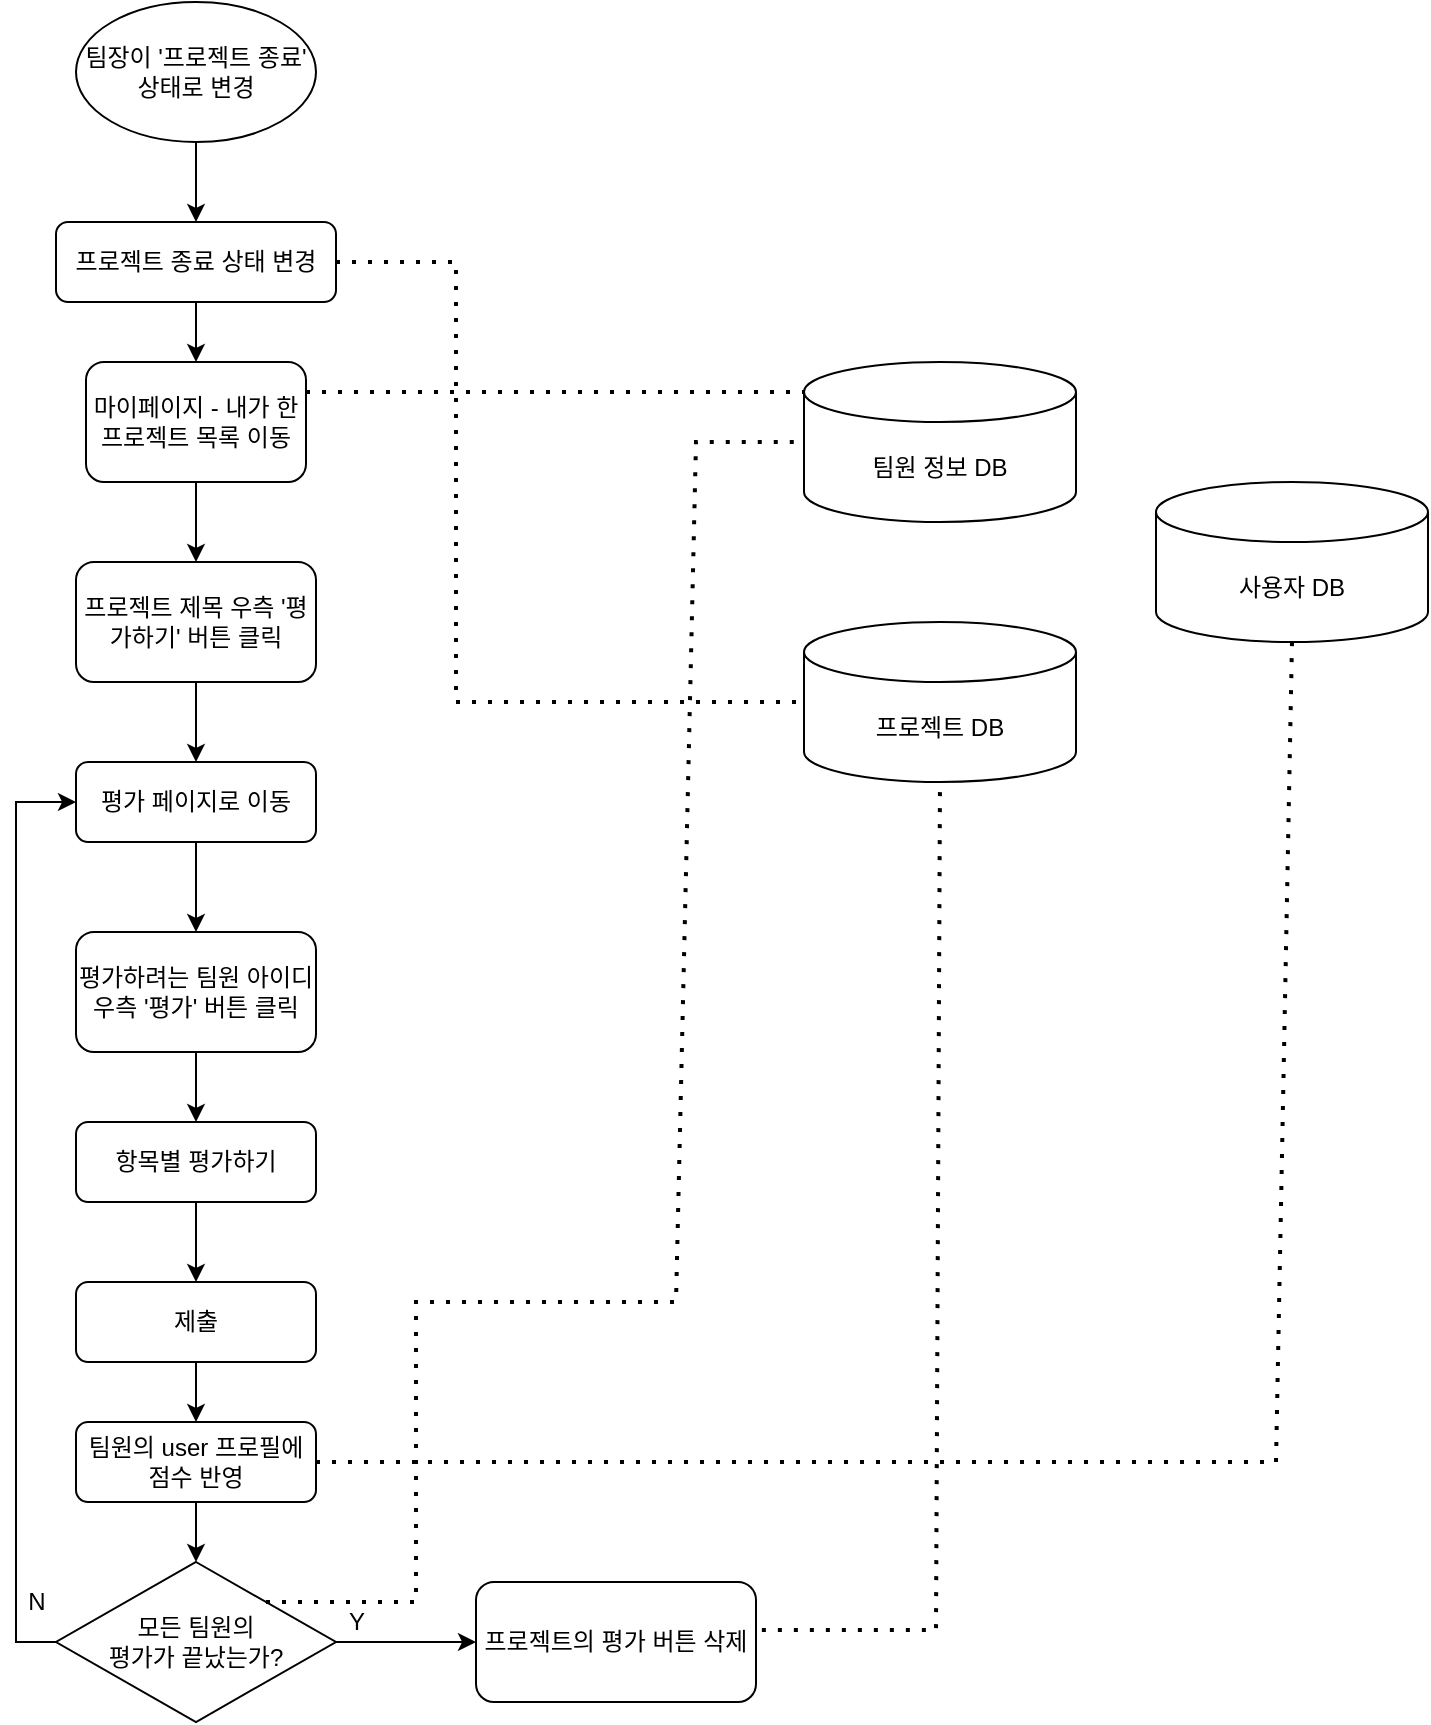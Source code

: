 <mxfile version="17.4.0" type="github">
  <diagram id="Oz-zoJeAY0YVI5TCNw1N" name="Page-1">
    <mxGraphModel dx="1120" dy="967" grid="1" gridSize="10" guides="1" tooltips="1" connect="1" arrows="1" fold="1" page="1" pageScale="1" pageWidth="827" pageHeight="1169" math="0" shadow="0">
      <root>
        <mxCell id="0" />
        <mxCell id="1" parent="0" />
        <mxCell id="jbJmzEyZNLae6nJtdJ13-15" style="edgeStyle=orthogonalEdgeStyle;rounded=0;orthogonalLoop=1;jettySize=auto;html=1;entryX=0.5;entryY=0;entryDx=0;entryDy=0;" edge="1" parent="1" source="jbJmzEyZNLae6nJtdJ13-1" target="jbJmzEyZNLae6nJtdJ13-2">
          <mxGeometry relative="1" as="geometry" />
        </mxCell>
        <mxCell id="jbJmzEyZNLae6nJtdJ13-1" value="팀장이 &#39;프로젝트 종료&#39; 상태로 변경" style="ellipse;whiteSpace=wrap;html=1;" vertex="1" parent="1">
          <mxGeometry x="50" y="60" width="120" height="70" as="geometry" />
        </mxCell>
        <mxCell id="jbJmzEyZNLae6nJtdJ13-16" style="edgeStyle=orthogonalEdgeStyle;rounded=0;orthogonalLoop=1;jettySize=auto;html=1;entryX=0.5;entryY=0;entryDx=0;entryDy=0;" edge="1" parent="1" source="jbJmzEyZNLae6nJtdJ13-2" target="jbJmzEyZNLae6nJtdJ13-3">
          <mxGeometry relative="1" as="geometry" />
        </mxCell>
        <mxCell id="jbJmzEyZNLae6nJtdJ13-2" value="프로젝트 종료 상태 변경" style="rounded=1;whiteSpace=wrap;html=1;" vertex="1" parent="1">
          <mxGeometry x="40" y="170" width="140" height="40" as="geometry" />
        </mxCell>
        <mxCell id="jbJmzEyZNLae6nJtdJ13-17" style="edgeStyle=orthogonalEdgeStyle;rounded=0;orthogonalLoop=1;jettySize=auto;html=1;entryX=0.5;entryY=0;entryDx=0;entryDy=0;" edge="1" parent="1" source="jbJmzEyZNLae6nJtdJ13-3" target="jbJmzEyZNLae6nJtdJ13-4">
          <mxGeometry relative="1" as="geometry" />
        </mxCell>
        <mxCell id="jbJmzEyZNLae6nJtdJ13-3" value="마이페이지 - 내가 한 프로젝트 목록 이동" style="rounded=1;whiteSpace=wrap;html=1;" vertex="1" parent="1">
          <mxGeometry x="55" y="240" width="110" height="60" as="geometry" />
        </mxCell>
        <mxCell id="jbJmzEyZNLae6nJtdJ13-18" style="edgeStyle=orthogonalEdgeStyle;rounded=0;orthogonalLoop=1;jettySize=auto;html=1;entryX=0.5;entryY=0;entryDx=0;entryDy=0;" edge="1" parent="1" source="jbJmzEyZNLae6nJtdJ13-4" target="jbJmzEyZNLae6nJtdJ13-5">
          <mxGeometry relative="1" as="geometry" />
        </mxCell>
        <mxCell id="jbJmzEyZNLae6nJtdJ13-4" value="프로젝트 제목 우측 &#39;평가하기&#39; 버튼 클릭" style="rounded=1;whiteSpace=wrap;html=1;" vertex="1" parent="1">
          <mxGeometry x="50" y="340" width="120" height="60" as="geometry" />
        </mxCell>
        <mxCell id="jbJmzEyZNLae6nJtdJ13-19" style="edgeStyle=orthogonalEdgeStyle;rounded=0;orthogonalLoop=1;jettySize=auto;html=1;entryX=0.5;entryY=0;entryDx=0;entryDy=0;" edge="1" parent="1" source="jbJmzEyZNLae6nJtdJ13-5" target="jbJmzEyZNLae6nJtdJ13-6">
          <mxGeometry relative="1" as="geometry" />
        </mxCell>
        <mxCell id="jbJmzEyZNLae6nJtdJ13-5" value="평가 페이지로 이동" style="rounded=1;whiteSpace=wrap;html=1;" vertex="1" parent="1">
          <mxGeometry x="50" y="440" width="120" height="40" as="geometry" />
        </mxCell>
        <mxCell id="jbJmzEyZNLae6nJtdJ13-21" style="edgeStyle=orthogonalEdgeStyle;rounded=0;orthogonalLoop=1;jettySize=auto;html=1;entryX=0.5;entryY=0;entryDx=0;entryDy=0;" edge="1" parent="1" source="jbJmzEyZNLae6nJtdJ13-6" target="jbJmzEyZNLae6nJtdJ13-7">
          <mxGeometry relative="1" as="geometry" />
        </mxCell>
        <mxCell id="jbJmzEyZNLae6nJtdJ13-6" value="평가하려는 팀원 아이디 우측 &#39;평가&#39; 버튼 클릭" style="rounded=1;whiteSpace=wrap;html=1;" vertex="1" parent="1">
          <mxGeometry x="50" y="525" width="120" height="60" as="geometry" />
        </mxCell>
        <mxCell id="jbJmzEyZNLae6nJtdJ13-22" style="edgeStyle=orthogonalEdgeStyle;rounded=0;orthogonalLoop=1;jettySize=auto;html=1;" edge="1" parent="1" source="jbJmzEyZNLae6nJtdJ13-7" target="jbJmzEyZNLae6nJtdJ13-8">
          <mxGeometry relative="1" as="geometry" />
        </mxCell>
        <mxCell id="jbJmzEyZNLae6nJtdJ13-7" value="항목별 평가하기" style="rounded=1;whiteSpace=wrap;html=1;" vertex="1" parent="1">
          <mxGeometry x="50" y="620" width="120" height="40" as="geometry" />
        </mxCell>
        <mxCell id="jbJmzEyZNLae6nJtdJ13-23" style="edgeStyle=orthogonalEdgeStyle;rounded=0;orthogonalLoop=1;jettySize=auto;html=1;entryX=0.5;entryY=0;entryDx=0;entryDy=0;" edge="1" parent="1" source="jbJmzEyZNLae6nJtdJ13-8" target="jbJmzEyZNLae6nJtdJ13-12">
          <mxGeometry relative="1" as="geometry" />
        </mxCell>
        <mxCell id="jbJmzEyZNLae6nJtdJ13-8" value="제출" style="rounded=1;whiteSpace=wrap;html=1;" vertex="1" parent="1">
          <mxGeometry x="50" y="700" width="120" height="40" as="geometry" />
        </mxCell>
        <mxCell id="jbJmzEyZNLae6nJtdJ13-11" style="edgeStyle=orthogonalEdgeStyle;rounded=0;orthogonalLoop=1;jettySize=auto;html=1;entryX=0;entryY=0.5;entryDx=0;entryDy=0;" edge="1" parent="1" source="jbJmzEyZNLae6nJtdJ13-9" target="jbJmzEyZNLae6nJtdJ13-5">
          <mxGeometry relative="1" as="geometry">
            <Array as="points">
              <mxPoint x="20" y="880" />
              <mxPoint x="20" y="460" />
            </Array>
          </mxGeometry>
        </mxCell>
        <mxCell id="jbJmzEyZNLae6nJtdJ13-14" style="edgeStyle=orthogonalEdgeStyle;rounded=0;orthogonalLoop=1;jettySize=auto;html=1;entryX=0;entryY=0.5;entryDx=0;entryDy=0;" edge="1" parent="1" source="jbJmzEyZNLae6nJtdJ13-9" target="jbJmzEyZNLae6nJtdJ13-13">
          <mxGeometry relative="1" as="geometry" />
        </mxCell>
        <mxCell id="jbJmzEyZNLae6nJtdJ13-9" value="모든 팀원의 &lt;br&gt;평가가 끝났는가?" style="rhombus;whiteSpace=wrap;html=1;" vertex="1" parent="1">
          <mxGeometry x="40" y="840" width="140" height="80" as="geometry" />
        </mxCell>
        <mxCell id="jbJmzEyZNLae6nJtdJ13-24" style="edgeStyle=orthogonalEdgeStyle;rounded=0;orthogonalLoop=1;jettySize=auto;html=1;entryX=0.5;entryY=0;entryDx=0;entryDy=0;" edge="1" parent="1" source="jbJmzEyZNLae6nJtdJ13-12" target="jbJmzEyZNLae6nJtdJ13-9">
          <mxGeometry relative="1" as="geometry" />
        </mxCell>
        <mxCell id="jbJmzEyZNLae6nJtdJ13-12" value="팀원의 user 프로필에 &lt;br&gt;점수 반영" style="rounded=1;whiteSpace=wrap;html=1;" vertex="1" parent="1">
          <mxGeometry x="50" y="770" width="120" height="40" as="geometry" />
        </mxCell>
        <mxCell id="jbJmzEyZNLae6nJtdJ13-13" value="프로젝트의 평가 버튼 삭제" style="rounded=1;whiteSpace=wrap;html=1;" vertex="1" parent="1">
          <mxGeometry x="250" y="850" width="140" height="60" as="geometry" />
        </mxCell>
        <mxCell id="jbJmzEyZNLae6nJtdJ13-25" value="Y" style="text;html=1;align=center;verticalAlign=middle;resizable=0;points=[];autosize=1;strokeColor=none;fillColor=none;" vertex="1" parent="1">
          <mxGeometry x="180" y="860" width="20" height="20" as="geometry" />
        </mxCell>
        <mxCell id="jbJmzEyZNLae6nJtdJ13-26" value="N" style="text;html=1;align=center;verticalAlign=middle;resizable=0;points=[];autosize=1;strokeColor=none;fillColor=none;" vertex="1" parent="1">
          <mxGeometry x="20" y="850" width="20" height="20" as="geometry" />
        </mxCell>
        <mxCell id="jbJmzEyZNLae6nJtdJ13-27" value="팀원 정보 DB" style="shape=cylinder3;whiteSpace=wrap;html=1;boundedLbl=1;backgroundOutline=1;size=15;" vertex="1" parent="1">
          <mxGeometry x="414" y="240" width="136" height="80" as="geometry" />
        </mxCell>
        <mxCell id="jbJmzEyZNLae6nJtdJ13-28" value="프로젝트 DB" style="shape=cylinder3;whiteSpace=wrap;html=1;boundedLbl=1;backgroundOutline=1;size=15;" vertex="1" parent="1">
          <mxGeometry x="414" y="370" width="136" height="80" as="geometry" />
        </mxCell>
        <mxCell id="jbJmzEyZNLae6nJtdJ13-29" value="사용자 DB" style="shape=cylinder3;whiteSpace=wrap;html=1;boundedLbl=1;backgroundOutline=1;size=15;" vertex="1" parent="1">
          <mxGeometry x="590" y="300" width="136" height="80" as="geometry" />
        </mxCell>
        <mxCell id="jbJmzEyZNLae6nJtdJ13-30" value="" style="endArrow=none;dashed=1;html=1;dashPattern=1 3;strokeWidth=2;rounded=0;exitX=1;exitY=0.25;exitDx=0;exitDy=0;entryX=0;entryY=0;entryDx=0;entryDy=15;entryPerimeter=0;" edge="1" parent="1" source="jbJmzEyZNLae6nJtdJ13-3" target="jbJmzEyZNLae6nJtdJ13-27">
          <mxGeometry width="50" height="50" relative="1" as="geometry">
            <mxPoint x="220" y="310" as="sourcePoint" />
            <mxPoint x="270" y="260" as="targetPoint" />
          </mxGeometry>
        </mxCell>
        <mxCell id="jbJmzEyZNLae6nJtdJ13-31" value="" style="endArrow=none;dashed=1;html=1;dashPattern=1 3;strokeWidth=2;rounded=0;exitX=1.021;exitY=0.4;exitDx=0;exitDy=0;exitPerimeter=0;entryX=0.5;entryY=1;entryDx=0;entryDy=0;entryPerimeter=0;" edge="1" parent="1" source="jbJmzEyZNLae6nJtdJ13-13" target="jbJmzEyZNLae6nJtdJ13-28">
          <mxGeometry width="50" height="50" relative="1" as="geometry">
            <mxPoint x="450" y="900" as="sourcePoint" />
            <mxPoint x="500" y="850" as="targetPoint" />
            <Array as="points">
              <mxPoint x="480" y="874" />
            </Array>
          </mxGeometry>
        </mxCell>
        <mxCell id="jbJmzEyZNLae6nJtdJ13-32" value="" style="endArrow=none;dashed=1;html=1;dashPattern=1 3;strokeWidth=2;rounded=0;exitX=1;exitY=0.5;exitDx=0;exitDy=0;entryX=0.5;entryY=1;entryDx=0;entryDy=0;entryPerimeter=0;" edge="1" parent="1" source="jbJmzEyZNLae6nJtdJ13-12" target="jbJmzEyZNLae6nJtdJ13-29">
          <mxGeometry width="50" height="50" relative="1" as="geometry">
            <mxPoint x="250" y="710" as="sourcePoint" />
            <mxPoint x="300" y="660" as="targetPoint" />
            <Array as="points">
              <mxPoint x="650" y="790" />
            </Array>
          </mxGeometry>
        </mxCell>
        <mxCell id="jbJmzEyZNLae6nJtdJ13-33" value="" style="endArrow=none;dashed=1;html=1;dashPattern=1 3;strokeWidth=2;rounded=0;exitX=1;exitY=0;exitDx=0;exitDy=0;entryX=0;entryY=0.5;entryDx=0;entryDy=0;entryPerimeter=0;" edge="1" parent="1" source="jbJmzEyZNLae6nJtdJ13-9" target="jbJmzEyZNLae6nJtdJ13-27">
          <mxGeometry width="50" height="50" relative="1" as="geometry">
            <mxPoint x="390" y="500" as="sourcePoint" />
            <mxPoint x="440" y="450" as="targetPoint" />
            <Array as="points">
              <mxPoint x="220" y="860" />
              <mxPoint x="220" y="710" />
              <mxPoint x="350" y="710" />
              <mxPoint x="360" y="280" />
            </Array>
          </mxGeometry>
        </mxCell>
        <mxCell id="jbJmzEyZNLae6nJtdJ13-34" value="" style="endArrow=none;dashed=1;html=1;dashPattern=1 3;strokeWidth=2;rounded=0;exitX=1;exitY=0.5;exitDx=0;exitDy=0;entryX=0;entryY=0.5;entryDx=0;entryDy=0;entryPerimeter=0;" edge="1" parent="1" source="jbJmzEyZNLae6nJtdJ13-2" target="jbJmzEyZNLae6nJtdJ13-28">
          <mxGeometry width="50" height="50" relative="1" as="geometry">
            <mxPoint x="390" y="500" as="sourcePoint" />
            <mxPoint x="440" y="450" as="targetPoint" />
            <Array as="points">
              <mxPoint x="240" y="190" />
              <mxPoint x="240" y="410" />
            </Array>
          </mxGeometry>
        </mxCell>
      </root>
    </mxGraphModel>
  </diagram>
</mxfile>

